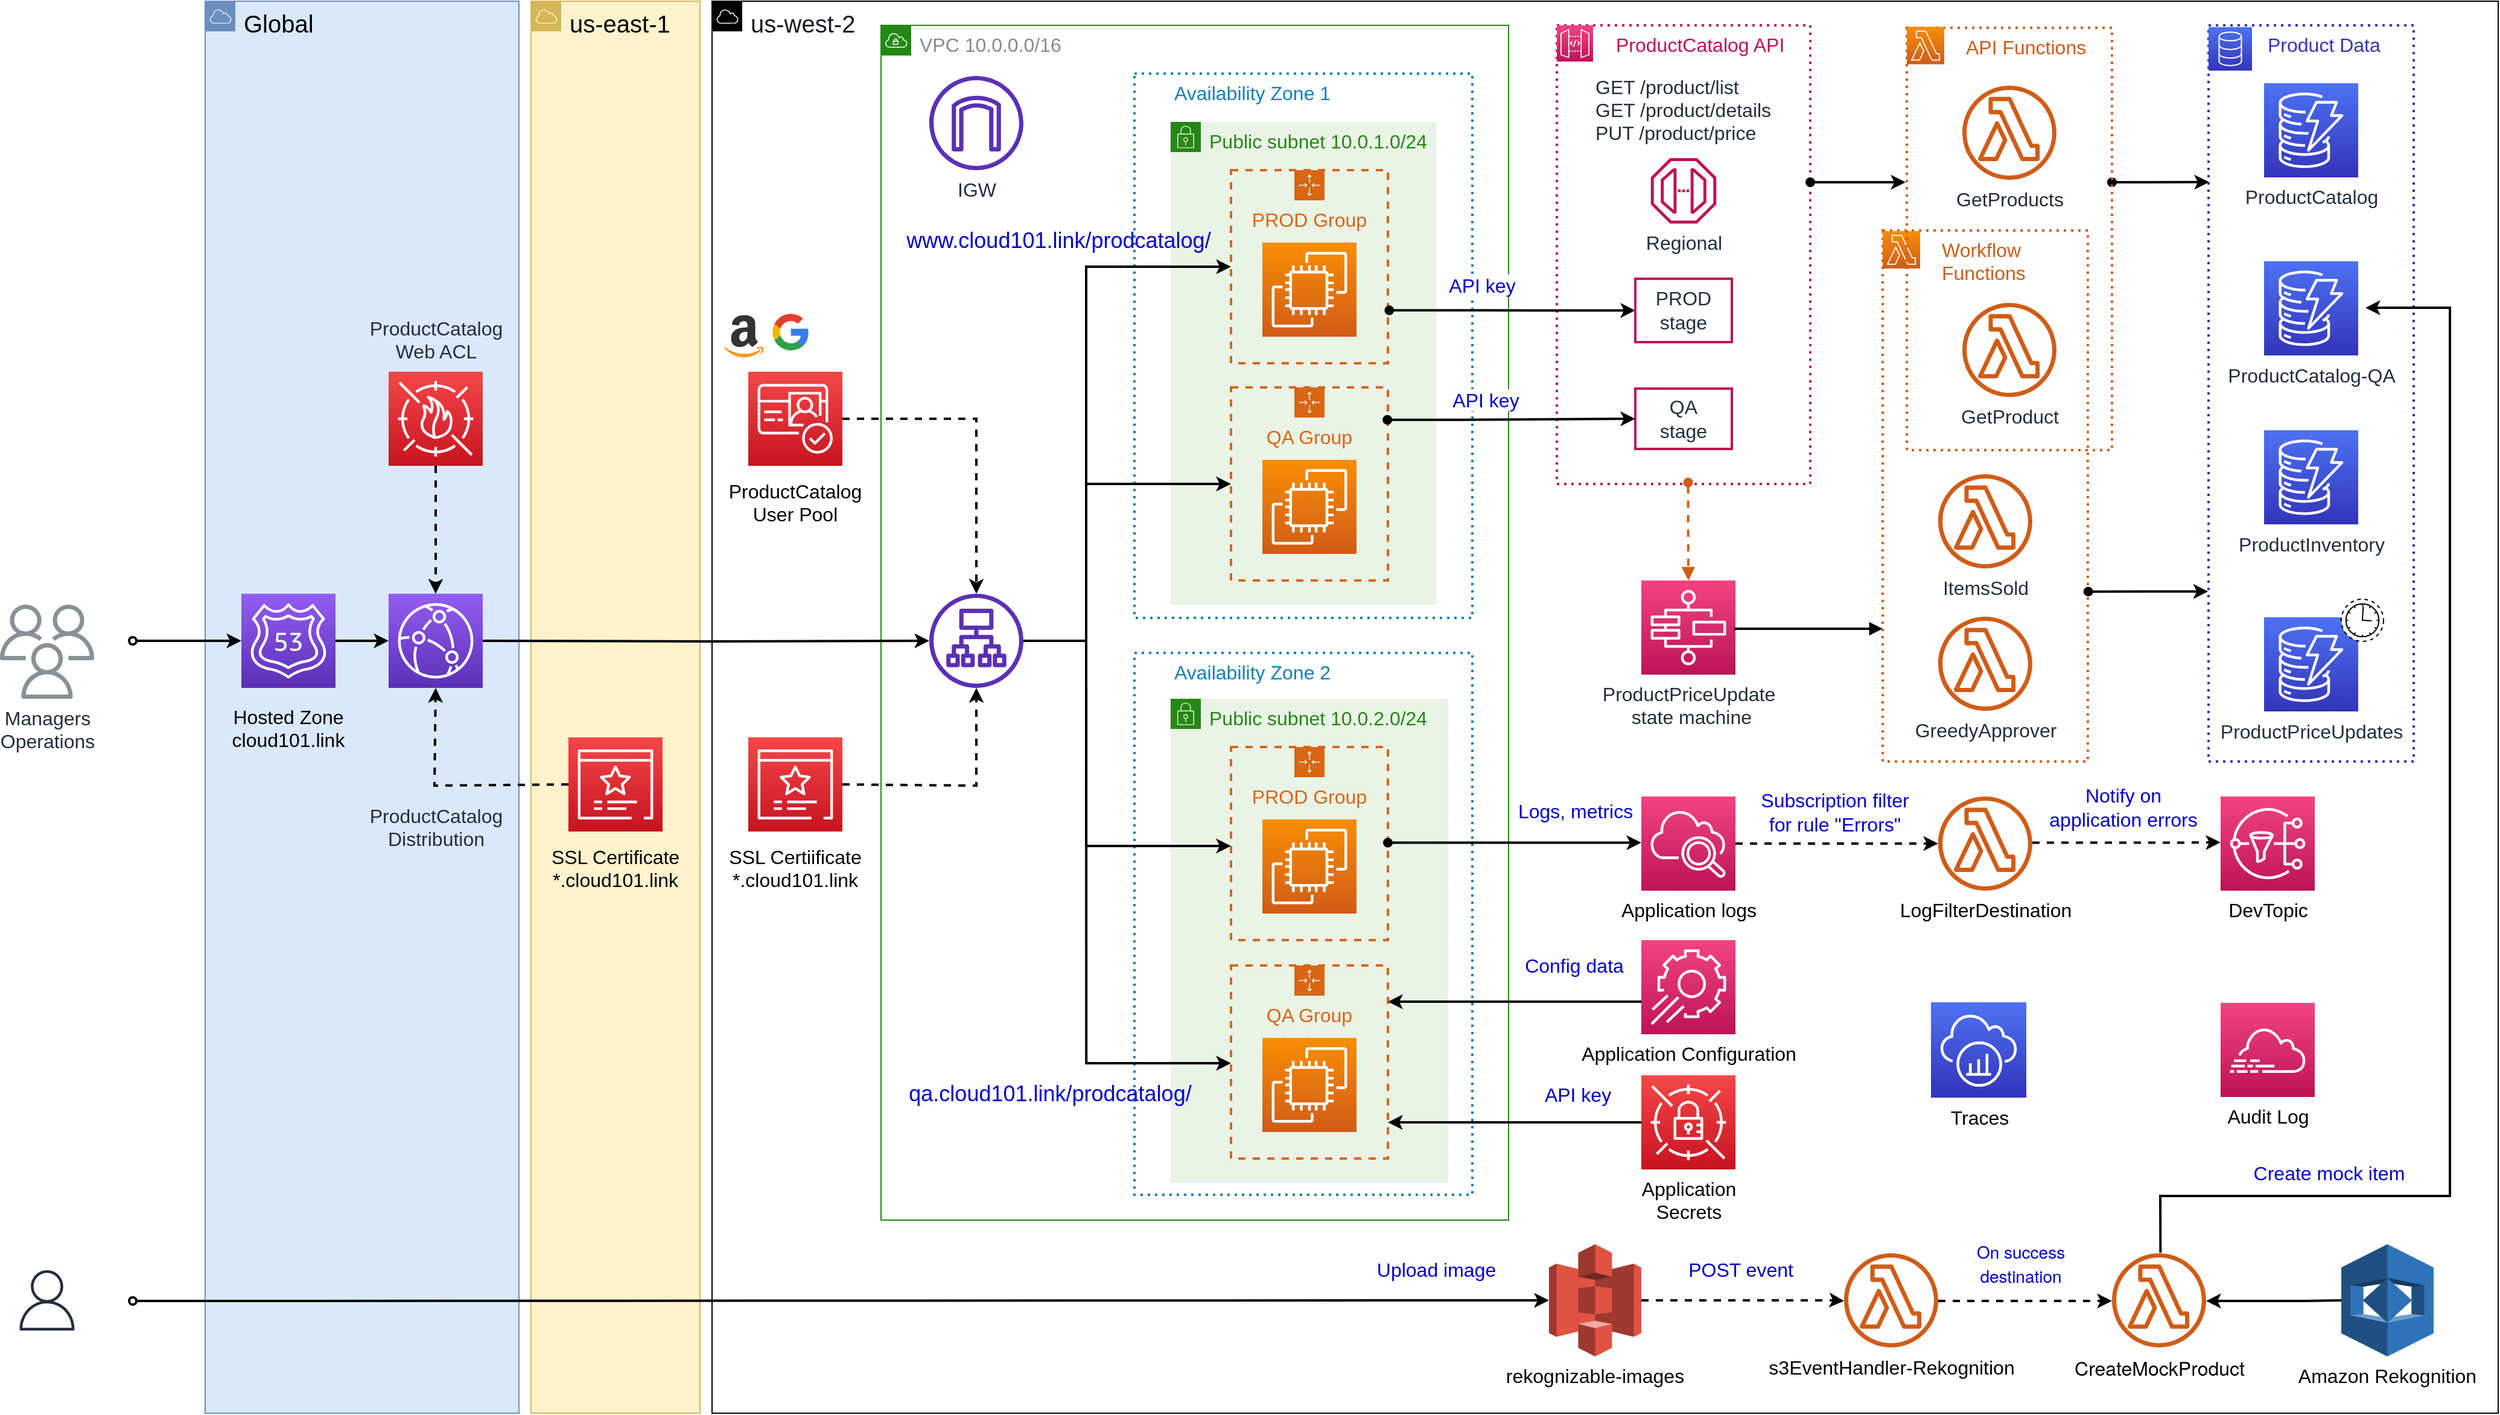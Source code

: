 <mxfile version="20.8.5" type="device"><diagram id="yKD41nWz8tDtkQRlLj_N" name="Page-1"><mxGraphModel dx="3447" dy="2022" grid="1" gridSize="10" guides="1" tooltips="1" connect="1" arrows="1" fold="1" page="1" pageScale="1" pageWidth="1100" pageHeight="850" math="0" shadow="0"><root><mxCell id="0"/><mxCell id="1" parent="0"/><mxCell id="qGP9a9ilm-xRbnsAyoEx-138" value="&lt;font style=&quot;font-size: 20px;&quot; face=&quot;Helvetica&quot;&gt;&lt;span style=&quot;color: rgb(22, 25, 31); font-style: normal; font-weight: 400; letter-spacing: normal; text-indent: 0px; text-transform: none; word-spacing: 0px; background-color: rgb(255, 255, 255); display: inline; float: none;&quot;&gt;&lt;font style=&quot;font-size: 20px;&quot;&gt;us-west-2&lt;/font&gt;&lt;/span&gt;&lt;/font&gt;" style="points=[[0,0],[0.25,0],[0.5,0],[0.75,0],[1,0],[1,0.25],[1,0.5],[1,0.75],[1,1],[0.75,1],[0.5,1],[0.25,1],[0,1],[0,0.75],[0,0.5],[0,0.25]];outlineConnect=0;html=1;whiteSpace=wrap;fontSize=12;fontStyle=0;shape=mxgraph.aws4.group;grIcon=mxgraph.aws4.group_aws_cloud;verticalAlign=top;align=left;spacingLeft=30;dashed=0;rounded=0;shadow=0;dashPattern=1 2;strokeWidth=1;fillColor=none;" parent="1" vertex="1"><mxGeometry x="-360" y="-830" width="1480" height="1170" as="geometry"/></mxCell><mxCell id="c9vu8-BkLtCKtM9IVthk-6" value="&lt;font style=&quot;font-size: 20px;&quot;&gt;Global&lt;/font&gt;" style="points=[[0,0],[0.25,0],[0.5,0],[0.75,0],[1,0],[1,0.25],[1,0.5],[1,0.75],[1,1],[0.75,1],[0.5,1],[0.25,1],[0,1],[0,0.75],[0,0.5],[0,0.25]];outlineConnect=0;html=1;whiteSpace=wrap;fontSize=12;fontStyle=0;shape=mxgraph.aws4.group;grIcon=mxgraph.aws4.group_aws_cloud;strokeColor=#6c8ebf;fillColor=#dae8fc;verticalAlign=top;align=left;spacingLeft=30;dashed=0;rounded=0;shadow=0;dashPattern=1 2;" parent="1" vertex="1"><mxGeometry x="-780" y="-830" width="260" height="1170" as="geometry"/></mxCell><mxCell id="c9vu8-BkLtCKtM9IVthk-2" value="&lt;font style=&quot;font-size: 20px;&quot;&gt;us-east-1&lt;/font&gt;" style="points=[[0,0],[0.25,0],[0.5,0],[0.75,0],[1,0],[1,0.25],[1,0.5],[1,0.75],[1,1],[0.75,1],[0.5,1],[0.25,1],[0,1],[0,0.75],[0,0.5],[0,0.25]];outlineConnect=0;html=1;whiteSpace=wrap;fontSize=12;fontStyle=0;shape=mxgraph.aws4.group;grIcon=mxgraph.aws4.group_aws_cloud;strokeColor=#d6b656;fillColor=#fff2cc;verticalAlign=top;align=left;spacingLeft=30;dashed=0;rounded=0;shadow=0;dashPattern=1 2;fillStyle=auto;" parent="1" vertex="1"><mxGeometry x="-510" y="-830" width="140" height="1170" as="geometry"/></mxCell><mxCell id="wmEJibpNERDsBBSczhaX-15" value="Workflow&lt;br&gt;Functions" style="fillColor=none;dashed=1;verticalAlign=top;fontStyle=0;shadow=0;fontSize=16;html=1;strokeWidth=2;align=left;spacingLeft=47;dashPattern=1 2;strokeColor=#D05C17;fontColor=#D05C17;" parent="1" vertex="1"><mxGeometry x="610" y="-640" width="170" height="440" as="geometry"/></mxCell><mxCell id="qGP9a9ilm-xRbnsAyoEx-61" value="ProductCatalog API" style="fillColor=none;dashed=1;verticalAlign=top;fontStyle=0;shadow=0;fontSize=16;html=1;strokeWidth=2;align=left;spacingLeft=47;dashPattern=1 2;strokeColor=#BC1356;fontColor=#BC1356;" parent="1" vertex="1"><mxGeometry x="340" y="-810" width="210" height="380" as="geometry"/></mxCell><mxCell id="qGP9a9ilm-xRbnsAyoEx-130" style="edgeStyle=none;rounded=0;jumpStyle=none;orthogonalLoop=1;jettySize=auto;html=1;fontSize=16;fontColor=#3334B9;startArrow=oval;startFill=1;endArrow=classic;endFill=1;strokeWidth=2;snapToPoint=1;bendable=0;entryX=0.003;entryY=0.213;entryDx=0;entryDy=0;entryPerimeter=0;" parent="1" target="qGP9a9ilm-xRbnsAyoEx-127" edge="1"><mxGeometry relative="1" as="geometry"><mxPoint x="800" y="-680" as="sourcePoint"/><mxPoint x="899" y="-675.5" as="targetPoint"/></mxGeometry></mxCell><mxCell id="qGP9a9ilm-xRbnsAyoEx-3" value="VPC 10.0.0.0/16" style="points=[[0,0],[0.25,0],[0.5,0],[0.75,0],[1,0],[1,0.25],[1,0.5],[1,0.75],[1,1],[0.75,1],[0.5,1],[0.25,1],[0,1],[0,0.75],[0,0.5],[0,0.25]];outlineConnect=0;gradientColor=none;html=1;whiteSpace=wrap;fontSize=16;fontStyle=0;shape=mxgraph.aws4.group;grIcon=mxgraph.aws4.group_vpc;strokeColor=#248814;fillColor=none;verticalAlign=top;align=left;spacingLeft=30;dashed=0;strokeWidth=1;perimeterSpacing=0;shadow=0;fontColor=#828B8C;" parent="1" vertex="1"><mxGeometry x="-220" y="-810" width="520" height="990" as="geometry"/></mxCell><mxCell id="qGP9a9ilm-xRbnsAyoEx-4" value="Availability Zone 1" style="fillColor=none;strokeColor=#147EBA;dashed=1;verticalAlign=top;fontStyle=0;fontColor=#147EBA;strokeWidth=2;fontSize=16;perimeterSpacing=0;shadow=0;align=left;spacingLeft=31;rounded=0;dashPattern=1 2;" parent="1" vertex="1"><mxGeometry x="-10" y="-770" width="280" height="451" as="geometry"/></mxCell><mxCell id="qGP9a9ilm-xRbnsAyoEx-7" value="Public subnet 10.0.1.0/24" style="points=[[0,0],[0.25,0],[0.5,0],[0.75,0],[1,0],[1,0.25],[1,0.5],[1,0.75],[1,1],[0.75,1],[0.5,1],[0.25,1],[0,1],[0,0.75],[0,0.5],[0,0.25]];outlineConnect=0;gradientColor=none;html=1;whiteSpace=wrap;fontSize=16;fontStyle=0;shape=mxgraph.aws4.group;grIcon=mxgraph.aws4.group_security_group;grStroke=0;strokeColor=#248814;fillColor=#E9F3E6;verticalAlign=top;align=left;spacingLeft=30;fontColor=#248814;dashed=0;strokeWidth=3;perimeterSpacing=0;shadow=0;" parent="1" vertex="1"><mxGeometry x="20" y="-730" width="220" height="400" as="geometry"/></mxCell><mxCell id="qGP9a9ilm-xRbnsAyoEx-9" value="PROD Group" style="points=[[0,0],[0.25,0],[0.5,0],[0.75,0],[1,0],[1,0.25],[1,0.5],[1,0.75],[1,1],[0.75,1],[0.5,1],[0.25,1],[0,1],[0,0.75],[0,0.5],[0,0.25]];outlineConnect=0;gradientColor=none;html=1;whiteSpace=wrap;fontSize=16;fontStyle=0;shape=mxgraph.aws4.groupCenter;grIcon=mxgraph.aws4.group_auto_scaling_group;grStroke=1;strokeColor=#D86613;fillColor=none;verticalAlign=top;align=center;fontColor=#D86613;dashed=1;spacingTop=25;strokeWidth=2;perimeterSpacing=0;shadow=0;" parent="1" vertex="1"><mxGeometry x="70" y="-690" width="130" height="160" as="geometry"/></mxCell><mxCell id="qGP9a9ilm-xRbnsAyoEx-10" value="QA Group" style="points=[[0,0],[0.25,0],[0.5,0],[0.75,0],[1,0],[1,0.25],[1,0.5],[1,0.75],[1,1],[0.75,1],[0.5,1],[0.25,1],[0,1],[0,0.75],[0,0.5],[0,0.25]];outlineConnect=0;gradientColor=none;html=1;whiteSpace=wrap;fontSize=16;fontStyle=0;shape=mxgraph.aws4.groupCenter;grIcon=mxgraph.aws4.group_auto_scaling_group;grStroke=1;strokeColor=#D86613;fillColor=none;verticalAlign=top;align=center;fontColor=#D86613;dashed=1;spacingTop=25;strokeWidth=2;perimeterSpacing=0;shadow=0;" parent="1" vertex="1"><mxGeometry x="70" y="-510" width="130" height="160" as="geometry"/></mxCell><mxCell id="qGP9a9ilm-xRbnsAyoEx-16" value="Regional" style="outlineConnect=0;fontColor=#232F3E;gradientColor=none;fillColor=#BC1356;strokeColor=none;dashed=0;verticalLabelPosition=bottom;verticalAlign=top;align=center;html=1;fontSize=16;fontStyle=0;aspect=fixed;pointerEvents=1;shape=mxgraph.aws4.endpoint;strokeWidth=3;perimeterSpacing=0;shadow=0;" parent="1" vertex="1"><mxGeometry x="417.88" y="-700" width="54.25" height="54.25" as="geometry"/></mxCell><mxCell id="qGP9a9ilm-xRbnsAyoEx-30" value="" style="points=[[0,0,0],[0.25,0,0],[0.5,0,0],[0.75,0,0],[1,0,0],[0,1,0],[0.25,1,0],[0.5,1,0],[0.75,1,0],[1,1,0],[0,0.25,0],[0,0.5,0],[0,0.75,0],[1,0.25,0],[1,0.5,0],[1,0.75,0]];outlineConnect=0;fontColor=#232F3E;gradientColor=#F78E04;gradientDirection=north;fillColor=#D05C17;strokeColor=#ffffff;dashed=0;verticalLabelPosition=bottom;verticalAlign=top;align=center;html=1;fontSize=16;fontStyle=0;aspect=fixed;shape=mxgraph.aws4.resourceIcon;resIcon=mxgraph.aws4.ec2;shadow=0;" parent="1" vertex="1"><mxGeometry x="96" y="-630" width="78" height="78" as="geometry"/></mxCell><mxCell id="qGP9a9ilm-xRbnsAyoEx-100" style="edgeStyle=elbowEdgeStyle;jumpStyle=none;orthogonalLoop=1;jettySize=auto;html=1;fontSize=16;startArrow=oval;startFill=1;endArrow=classic;endFill=1;strokeWidth=2;rounded=0;entryX=0;entryY=0.5;entryDx=0;entryDy=0;exitX=1.009;exitY=0.726;exitDx=0;exitDy=0;exitPerimeter=0;fontColor=#0000CC;" parent="1" source="qGP9a9ilm-xRbnsAyoEx-9" target="qGP9a9ilm-xRbnsAyoEx-57" edge="1"><mxGeometry relative="1" as="geometry"><Array as="points"><mxPoint x="280" y="-563.83"/></Array><mxPoint x="200" y="-562" as="sourcePoint"/><mxPoint x="336" y="-611.83" as="targetPoint"/></mxGeometry></mxCell><mxCell id="qGP9a9ilm-xRbnsAyoEx-31" value="" style="points=[[0,0,0],[0.25,0,0],[0.5,0,0],[0.75,0,0],[1,0,0],[0,1,0],[0.25,1,0],[0.5,1,0],[0.75,1,0],[1,1,0],[0,0.25,0],[0,0.5,0],[0,0.75,0],[1,0.25,0],[1,0.5,0],[1,0.75,0]];outlineConnect=0;fontColor=#232F3E;gradientColor=#F78E04;gradientDirection=north;fillColor=#D05C17;strokeColor=#ffffff;dashed=0;verticalLabelPosition=bottom;verticalAlign=top;align=center;html=1;fontSize=16;fontStyle=0;aspect=fixed;shape=mxgraph.aws4.resourceIcon;resIcon=mxgraph.aws4.ec2;shadow=0;" parent="1" vertex="1"><mxGeometry x="96" y="-450" width="78" height="78" as="geometry"/></mxCell><mxCell id="qGP9a9ilm-xRbnsAyoEx-56" value="QA&lt;br style=&quot;font-size: 16px;&quot;&gt;stage" style="rounded=0;whiteSpace=wrap;html=1;shadow=0;dashed=0;fontSize=16;fontColor=#232F3E;strokeWidth=2;fillColor=none;align=center;verticalAlign=middle;strokeColor=#BC1356;" parent="1" vertex="1"><mxGeometry x="405" y="-509" width="80" height="50" as="geometry"/></mxCell><mxCell id="qGP9a9ilm-xRbnsAyoEx-57" value="PROD stage" style="rounded=0;whiteSpace=wrap;html=1;shadow=0;dashed=0;fontSize=16;fontColor=#232F3E;strokeWidth=2;fillColor=none;align=center;verticalAlign=middle;strokeColor=#BC1356;horizontal=1;" parent="1" vertex="1"><mxGeometry x="405" y="-600" width="80" height="52.5" as="geometry"/></mxCell><mxCell id="qGP9a9ilm-xRbnsAyoEx-65" value="GET /product/list&lt;br style=&quot;font-size: 16px&quot;&gt;GET /product/details&lt;br&gt;PUT /product/price" style="text;html=1;strokeColor=none;fillColor=none;align=left;verticalAlign=middle;whiteSpace=wrap;rounded=0;shadow=0;dashed=0;fontSize=16;fontColor=#232F3E;spacingTop=0;" parent="1" vertex="1"><mxGeometry x="370" y="-750" width="150" height="20" as="geometry"/></mxCell><mxCell id="qGP9a9ilm-xRbnsAyoEx-67" style="edgeStyle=orthogonalEdgeStyle;rounded=0;orthogonalLoop=1;jettySize=auto;html=1;fontSize=16;fontColor=#232F3E;strokeColor=#000000;strokeWidth=2;entryX=0;entryY=0.5;entryDx=0;entryDy=0;align=center;fontStyle=0;endArrow=classic;endFill=1;" parent="1" source="qGP9a9ilm-xRbnsAyoEx-6" target="qGP9a9ilm-xRbnsAyoEx-9" edge="1"><mxGeometry relative="1" as="geometry"><mxPoint x="40" y="-431" as="targetPoint"/><Array as="points"><mxPoint x="-50" y="-300"/><mxPoint x="-50" y="-610"/></Array></mxGeometry></mxCell><mxCell id="qGP9a9ilm-xRbnsAyoEx-68" value="www.cloud101.link/prodcatalog/" style="edgeLabel;align=center;verticalAlign=middle;resizable=0;points=[];fontSize=18;fontColor=#0000CC;labelBackgroundColor=none;" parent="qGP9a9ilm-xRbnsAyoEx-67" vertex="1" connectable="0"><mxGeometry x="0.046" y="1" relative="1" as="geometry"><mxPoint x="-22" y="-134" as="offset"/></mxGeometry></mxCell><mxCell id="qGP9a9ilm-xRbnsAyoEx-70" style="edgeStyle=orthogonalEdgeStyle;rounded=0;orthogonalLoop=1;jettySize=auto;html=1;fontSize=16;fontColor=#232F3E;strokeColor=#000000;strokeWidth=2;endArrow=classic;endFill=1;" parent="1" source="qGP9a9ilm-xRbnsAyoEx-6" target="qGP9a9ilm-xRbnsAyoEx-10" edge="1"><mxGeometry relative="1" as="geometry"><mxPoint x="70" y="-490" as="targetPoint"/><Array as="points"><mxPoint x="-50" y="-300"/><mxPoint x="-50" y="-430"/></Array></mxGeometry></mxCell><mxCell id="qGP9a9ilm-xRbnsAyoEx-72" value="Availability Zone 2" style="fillColor=none;strokeColor=#147EBA;dashed=1;verticalAlign=top;fontStyle=0;fontColor=#147EBA;strokeWidth=2;fontSize=16;perimeterSpacing=0;shadow=0;align=left;spacingLeft=31;rounded=0;dashPattern=1 2;" parent="1" vertex="1"><mxGeometry x="-10" y="-290" width="280" height="449" as="geometry"/></mxCell><mxCell id="qGP9a9ilm-xRbnsAyoEx-73" value="Public subnet 10.0.2.0/24" style="points=[[0,0],[0.25,0],[0.5,0],[0.75,0],[1,0],[1,0.25],[1,0.5],[1,0.75],[1,1],[0.75,1],[0.5,1],[0.25,1],[0,1],[0,0.75],[0,0.5],[0,0.25]];outlineConnect=0;gradientColor=none;html=1;whiteSpace=wrap;fontSize=16;fontStyle=0;shape=mxgraph.aws4.group;grIcon=mxgraph.aws4.group_security_group;grStroke=0;strokeColor=#248814;fillColor=#E9F3E6;verticalAlign=top;align=left;spacingLeft=30;fontColor=#248814;dashed=0;strokeWidth=3;perimeterSpacing=0;shadow=0;" parent="1" vertex="1"><mxGeometry x="20" y="-252" width="230" height="401" as="geometry"/></mxCell><mxCell id="qGP9a9ilm-xRbnsAyoEx-74" value="PROD Group" style="points=[[0,0],[0.25,0],[0.5,0],[0.75,0],[1,0],[1,0.25],[1,0.5],[1,0.75],[1,1],[0.75,1],[0.5,1],[0.25,1],[0,1],[0,0.75],[0,0.5],[0,0.25]];outlineConnect=0;gradientColor=none;html=1;whiteSpace=wrap;fontSize=16;fontStyle=0;shape=mxgraph.aws4.groupCenter;grIcon=mxgraph.aws4.group_auto_scaling_group;grStroke=1;strokeColor=#D86613;fillColor=none;verticalAlign=top;align=center;fontColor=#D86613;dashed=1;spacingTop=25;strokeWidth=2;perimeterSpacing=0;shadow=0;" parent="1" vertex="1"><mxGeometry x="70" y="-212" width="130" height="160" as="geometry"/></mxCell><mxCell id="qGP9a9ilm-xRbnsAyoEx-75" value="QA Group" style="points=[[0,0],[0.25,0],[0.5,0],[0.75,0],[1,0],[1,0.25],[1,0.5],[1,0.75],[1,1],[0.75,1],[0.5,1],[0.25,1],[0,1],[0,0.75],[0,0.5],[0,0.25]];outlineConnect=0;gradientColor=none;html=1;whiteSpace=wrap;fontSize=16;fontStyle=0;shape=mxgraph.aws4.groupCenter;grIcon=mxgraph.aws4.group_auto_scaling_group;grStroke=1;strokeColor=#D86613;fillColor=none;verticalAlign=top;align=center;fontColor=#D86613;dashed=1;spacingTop=25;strokeWidth=2;perimeterSpacing=0;shadow=0;" parent="1" vertex="1"><mxGeometry x="70" y="-31" width="130" height="160" as="geometry"/></mxCell><mxCell id="qGP9a9ilm-xRbnsAyoEx-76" value="" style="points=[[0,0,0],[0.25,0,0],[0.5,0,0],[0.75,0,0],[1,0,0],[0,1,0],[0.25,1,0],[0.5,1,0],[0.75,1,0],[1,1,0],[0,0.25,0],[0,0.5,0],[0,0.75,0],[1,0.25,0],[1,0.5,0],[1,0.75,0]];outlineConnect=0;fontColor=#232F3E;gradientColor=#F78E04;gradientDirection=north;fillColor=#D05C17;strokeColor=#ffffff;dashed=0;verticalLabelPosition=bottom;verticalAlign=top;align=center;html=1;fontSize=16;fontStyle=0;aspect=fixed;shape=mxgraph.aws4.resourceIcon;resIcon=mxgraph.aws4.ec2;shadow=0;" parent="1" vertex="1"><mxGeometry x="96" y="-152" width="78" height="78" as="geometry"/></mxCell><mxCell id="qGP9a9ilm-xRbnsAyoEx-77" value="" style="points=[[0,0,0],[0.25,0,0],[0.5,0,0],[0.75,0,0],[1,0,0],[0,1,0],[0.25,1,0],[0.5,1,0],[0.75,1,0],[1,1,0],[0,0.25,0],[0,0.5,0],[0,0.75,0],[1,0.25,0],[1,0.5,0],[1,0.75,0]];outlineConnect=0;fontColor=#232F3E;gradientColor=#F78E04;gradientDirection=north;fillColor=#D05C17;strokeColor=#ffffff;dashed=0;verticalLabelPosition=bottom;verticalAlign=top;align=center;html=1;fontSize=16;fontStyle=0;aspect=fixed;shape=mxgraph.aws4.resourceIcon;resIcon=mxgraph.aws4.ec2;shadow=0;" parent="1" vertex="1"><mxGeometry x="96" y="29" width="78" height="78" as="geometry"/></mxCell><mxCell id="qGP9a9ilm-xRbnsAyoEx-79" style="edgeStyle=orthogonalEdgeStyle;rounded=0;orthogonalLoop=1;jettySize=auto;html=1;fontSize=16;fontColor=#232F3E;strokeColor=#000000;strokeWidth=2;endArrow=classic;endFill=1;" parent="1" source="qGP9a9ilm-xRbnsAyoEx-6" edge="1"><mxGeometry relative="1" as="geometry"><Array as="points"><mxPoint x="-50" y="-300"/><mxPoint x="-50" y="-130"/><mxPoint x="70" y="-130"/></Array><mxPoint x="70" y="-130" as="targetPoint"/></mxGeometry></mxCell><mxCell id="qGP9a9ilm-xRbnsAyoEx-80" style="edgeStyle=orthogonalEdgeStyle;rounded=0;orthogonalLoop=1;jettySize=auto;html=1;fontSize=16;fontColor=#232F3E;strokeColor=#000000;strokeWidth=2;startArrow=none;" parent="1" edge="1"><mxGeometry relative="1" as="geometry"><mxPoint x="70" y="50" as="targetPoint"/><Array as="points"><mxPoint x="-50" y="50"/><mxPoint x="70" y="50"/></Array><mxPoint x="-49.941" y="-262" as="sourcePoint"/></mxGeometry></mxCell><mxCell id="qGP9a9ilm-xRbnsAyoEx-87" style="edgeStyle=orthogonalEdgeStyle;rounded=0;orthogonalLoop=1;jettySize=auto;html=1;fontSize=16;fontColor=#232F3E;strokeColor=#000000;strokeWidth=2;endArrow=classic;endFill=1;startArrow=none;" parent="1" target="qGP9a9ilm-xRbnsAyoEx-6" edge="1"><mxGeometry relative="1" as="geometry"><mxPoint x="-190" y="-300" as="targetPoint"/><mxPoint x="-550" y="-300" as="sourcePoint"/></mxGeometry></mxCell><mxCell id="qGP9a9ilm-xRbnsAyoEx-81" value="Hosted Zone&#xA;cloud101.link" style="points=[[0,0,0],[0.25,0,0],[0.5,0,0],[0.75,0,0],[1,0,0],[0,1,0],[0.25,1,0],[0.5,1,0],[0.75,1,0],[1,1,0],[0,0.25,0],[0,0.5,0],[0,0.75,0],[1,0.25,0],[1,0.5,0],[1,0.75,0]];outlineConnect=0;gradientColor=#945DF2;gradientDirection=north;fillColor=#5A30B5;strokeColor=#ffffff;dashed=0;verticalLabelPosition=bottom;verticalAlign=top;align=center;fontSize=16;fontStyle=0;aspect=fixed;shape=mxgraph.aws4.resourceIcon;resIcon=mxgraph.aws4.route_53;rounded=1;shadow=0;spacingTop=8;" parent="1" vertex="1"><mxGeometry x="-750" y="-339" width="78" height="78" as="geometry"/></mxCell><mxCell id="qGP9a9ilm-xRbnsAyoEx-82" value="IGW" style="outlineConnect=0;fontColor=#232F3E;gradientColor=none;fillColor=#5A30B5;strokeColor=none;dashed=0;verticalLabelPosition=bottom;verticalAlign=top;align=center;html=1;fontSize=16;fontStyle=0;aspect=fixed;pointerEvents=1;shape=mxgraph.aws4.internet_gateway;rounded=1;shadow=0;" parent="1" vertex="1"><mxGeometry x="-180" y="-768" width="78" height="78" as="geometry"/></mxCell><mxCell id="qGP9a9ilm-xRbnsAyoEx-83" value="SSL Certiificate&#xA;*.cloud101.link" style="points=[[0,0,0],[0.25,0,0],[0.5,0,0],[0.75,0,0],[1,0,0],[0,1,0],[0.25,1,0],[0.5,1,0],[0.75,1,0],[1,1,0],[0,0.25,0],[0,0.5,0],[0,0.75,0],[1,0.25,0],[1,0.5,0],[1,0.75,0]];outlineConnect=0;gradientColor=#F54749;gradientDirection=north;fillColor=#C7131F;strokeColor=#ffffff;dashed=0;verticalLabelPosition=bottom;verticalAlign=top;align=center;fontSize=16;fontStyle=0;aspect=fixed;shape=mxgraph.aws4.resourceIcon;resIcon=mxgraph.aws4.certificate_manager_3;rounded=1;shadow=0;spacingTop=5;" parent="1" vertex="1"><mxGeometry x="-330" y="-220" width="78" height="78" as="geometry"/></mxCell><mxCell id="qGP9a9ilm-xRbnsAyoEx-88" value="Managers&lt;br&gt;Operations" style="outlineConnect=0;fontColor=#232F3E;gradientColor=none;strokeColor=none;dashed=0;verticalLabelPosition=bottom;verticalAlign=top;align=center;html=1;fontSize=16;fontStyle=0;aspect=fixed;pointerEvents=1;shape=mxgraph.aws4.users;rounded=0;shadow=0;fillColor=#879196;" parent="1" vertex="1"><mxGeometry x="-950" y="-330" width="78" height="78" as="geometry"/></mxCell><mxCell id="qGP9a9ilm-xRbnsAyoEx-137" style="edgeStyle=none;rounded=0;jumpStyle=none;orthogonalLoop=1;jettySize=auto;html=1;dashed=1;fontSize=16;fontColor=#3334B9;startArrow=none;startFill=0;endArrow=classic;endFill=1;strokeColor=#000000;strokeWidth=2;exitX=1;exitY=0.5;exitDx=0;exitDy=0;exitPerimeter=0;" parent="1" source="qGP9a9ilm-xRbnsAyoEx-132" target="qGP9a9ilm-xRbnsAyoEx-6" edge="1"><mxGeometry relative="1" as="geometry"><mxPoint x="-291" y="-420" as="sourcePoint"/><mxPoint x="-160" y="-340" as="targetPoint"/><Array as="points"><mxPoint x="-141" y="-484"/></Array></mxGeometry></mxCell><mxCell id="qGP9a9ilm-xRbnsAyoEx-132" value="ProductCatalog&#xA;User Pool" style="points=[[0,0,0],[0.25,0,0],[0.5,0,0],[0.75,0,0],[1,0,0],[0,1,0],[0.25,1,0],[0.5,1,0],[0.75,1,0],[1,1,0],[0,0.25,0],[0,0.5,0],[0,0.75,0],[1,0.25,0],[1,0.5,0],[1,0.75,0]];outlineConnect=0;gradientColor=#F54749;gradientDirection=north;fillColor=#C7131F;strokeColor=#ffffff;dashed=0;verticalLabelPosition=bottom;verticalAlign=top;align=center;fontSize=16;fontStyle=0;aspect=fixed;shape=mxgraph.aws4.resourceIcon;resIcon=mxgraph.aws4.cognito;rounded=0;shadow=0;dashPattern=1 2;spacingTop=5;" parent="1" vertex="1"><mxGeometry x="-330" y="-523" width="78" height="78" as="geometry"/></mxCell><mxCell id="BOBLniXmzy-V6W1fbKCP-1" value="Application Configuration" style="points=[[0,0,0],[0.25,0,0],[0.5,0,0],[0.75,0,0],[1,0,0],[0,1,0],[0.25,1,0],[0.5,1,0],[0.75,1,0],[1,1,0],[0,0.25,0],[0,0.5,0],[0,0.75,0],[1,0.25,0],[1,0.5,0],[1,0.75,0]];points=[[0,0,0],[0.25,0,0],[0.5,0,0],[0.75,0,0],[1,0,0],[0,1,0],[0.25,1,0],[0.5,1,0],[0.75,1,0],[1,1,0],[0,0.25,0],[0,0.5,0],[0,0.75,0],[1,0.25,0],[1,0.5,0],[1,0.75,0]];outlineConnect=0;gradientColor=#F34482;gradientDirection=north;fillColor=#BC1356;strokeColor=#ffffff;dashed=0;verticalLabelPosition=bottom;verticalAlign=top;align=center;html=1;fontSize=16;fontStyle=0;aspect=fixed;shape=mxgraph.aws4.resourceIcon;resIcon=mxgraph.aws4.app_config;" parent="1" vertex="1"><mxGeometry x="410" y="-52" width="78" height="78" as="geometry"/></mxCell><mxCell id="Pxu7jCgrYVpox--rdrtJ-6" style="edgeStyle=none;rounded=0;jumpStyle=none;orthogonalLoop=1;jettySize=auto;html=1;dashed=1;fontSize=16;fontColor=#3334B9;startArrow=none;startFill=0;endArrow=classic;endFill=1;strokeColor=#000000;strokeWidth=2;exitX=1;exitY=0.5;exitDx=0;exitDy=0;exitPerimeter=0;" parent="1" source="qGP9a9ilm-xRbnsAyoEx-83" target="qGP9a9ilm-xRbnsAyoEx-6" edge="1"><mxGeometry relative="1" as="geometry"><mxPoint x="-281" y="-510" as="sourcePoint"/><mxPoint x="-131" y="-329.0" as="targetPoint"/><Array as="points"><mxPoint x="-141" y="-180"/></Array></mxGeometry></mxCell><mxCell id="Pxu7jCgrYVpox--rdrtJ-7" style="edgeStyle=elbowEdgeStyle;jumpStyle=none;orthogonalLoop=1;jettySize=auto;html=1;fontSize=16;fontColor=#5F6566;startArrow=oval;startFill=1;endArrow=classic;endFill=1;strokeWidth=2;rounded=0;entryX=0;entryY=0.5;entryDx=0;entryDy=0;exitX=0.997;exitY=0.168;exitDx=0;exitDy=0;exitPerimeter=0;" parent="1" source="qGP9a9ilm-xRbnsAyoEx-10" target="qGP9a9ilm-xRbnsAyoEx-56" edge="1"><mxGeometry relative="1" as="geometry"><Array as="points"><mxPoint x="260" y="-425"/><mxPoint x="360" y="-430"/><mxPoint x="260" y="-430"/><mxPoint x="320" y="-420"/><mxPoint x="290" y="-430"/><mxPoint x="280" y="-363.5"/></Array><mxPoint x="200" y="-411.5" as="sourcePoint"/><mxPoint x="368" y="-410.67" as="targetPoint"/></mxGeometry></mxCell><mxCell id="Pxu7jCgrYVpox--rdrtJ-9" style="edgeStyle=elbowEdgeStyle;jumpStyle=none;orthogonalLoop=1;jettySize=auto;html=1;fontSize=16;fontColor=#5F6566;startArrow=classic;startFill=1;endArrow=none;endFill=0;strokeWidth=2;rounded=0;" parent="1" source="qGP9a9ilm-xRbnsAyoEx-75" target="wmEJibpNERDsBBSczhaX-6" edge="1"><mxGeometry relative="1" as="geometry"><Array as="points"><mxPoint x="350" y="99"/><mxPoint x="330" y="90"/><mxPoint x="350" y="68"/><mxPoint x="260" y="50"/><mxPoint x="340" y="39"/><mxPoint x="310" y="39"/><mxPoint x="360" y="-30"/><mxPoint x="340" y="-40"/></Array><mxPoint x="201" y="19" as="sourcePoint"/><mxPoint x="400" y="-119.0" as="targetPoint"/></mxGeometry></mxCell><mxCell id="wmEJibpNERDsBBSczhaX-2" value="API key" style="edgeLabel;html=1;align=center;verticalAlign=middle;resizable=0;points=[];fontSize=16;fontColor=#0000CC;" parent="1" vertex="1" connectable="0"><mxGeometry x="333.5" y="60.001" as="geometry"><mxPoint x="23" y="16" as="offset"/></mxGeometry></mxCell><mxCell id="wmEJibpNERDsBBSczhaX-3" value="API key" style="edgeLabel;align=center;verticalAlign=middle;resizable=0;points=[];fontSize=16;fontColor=#0000CC;" parent="1" vertex="1" connectable="0"><mxGeometry x="280.0" y="-499.999" as="geometry"><mxPoint x="1" y="-1" as="offset"/></mxGeometry></mxCell><mxCell id="wmEJibpNERDsBBSczhaX-4" value="API key" style="edgeLabel;align=center;verticalAlign=middle;resizable=0;points=[];fontSize=16;fontColor=#0000CC;" parent="1" vertex="1" connectable="0"><mxGeometry x="280.0" y="-728.999" as="geometry"><mxPoint x="-2" y="133" as="offset"/></mxGeometry></mxCell><mxCell id="wmEJibpNERDsBBSczhaX-5" value="Config data" style="edgeLabel;html=1;align=center;verticalAlign=middle;resizable=0;points=[];fontSize=16;fontColor=#0000CC;" parent="1" vertex="1" connectable="0"><mxGeometry x="360.0" y="10.001" as="geometry"><mxPoint x="-6" y="-41" as="offset"/></mxGeometry></mxCell><mxCell id="wmEJibpNERDsBBSczhaX-6" value="Application&lt;br&gt;Secrets" style="points=[[0,0,0],[0.25,0,0],[0.5,0,0],[0.75,0,0],[1,0,0],[0,1,0],[0.25,1,0],[0.5,1,0],[0.75,1,0],[1,1,0],[0,0.25,0],[0,0.5,0],[0,0.75,0],[1,0.25,0],[1,0.5,0],[1,0.75,0]];outlineConnect=0;gradientColor=#F54749;gradientDirection=north;fillColor=#C7131F;strokeColor=#ffffff;dashed=0;verticalLabelPosition=bottom;verticalAlign=top;align=center;html=1;fontSize=16;fontStyle=0;aspect=fixed;shape=mxgraph.aws4.resourceIcon;resIcon=mxgraph.aws4.secrets_manager;" parent="1" vertex="1"><mxGeometry x="410" y="60" width="78" height="78" as="geometry"/></mxCell><mxCell id="wmEJibpNERDsBBSczhaX-9" value="ProductPriceUpdate&lt;br style=&quot;font-size: 16px&quot;&gt;&amp;nbsp;state machine" style="points=[[0,0,0],[0.25,0,0],[0.5,0,0],[0.75,0,0],[1,0,0],[0,1,0],[0.25,1,0],[0.5,1,0],[0.75,1,0],[1,1,0],[0,0.25,0],[0,0.5,0],[0,0.75,0],[1,0.25,0],[1,0.5,0],[1,0.75,0]];outlineConnect=0;fontColor=#232F3E;gradientColor=#F34482;gradientDirection=north;fillColor=#BC1356;strokeColor=#ffffff;dashed=0;verticalLabelPosition=bottom;verticalAlign=top;align=center;html=1;fontSize=16;fontStyle=0;aspect=fixed;shape=mxgraph.aws4.resourceIcon;resIcon=mxgraph.aws4.step_functions;" parent="1" vertex="1"><mxGeometry x="410" y="-350" width="78" height="78" as="geometry"/></mxCell><mxCell id="wmEJibpNERDsBBSczhaX-11" value="" style="edgeStyle=orthogonalEdgeStyle;html=1;endArrow=block;elbow=vertical;startArrow=oval;endFill=1;rounded=0;fontSize=16;fontColor=#D05C17;strokeColor=#D05C17;startFill=1;strokeWidth=2;entryX=0.5;entryY=0;entryDx=0;entryDy=0;entryPerimeter=0;exitX=0.518;exitY=0.997;exitDx=0;exitDy=0;exitPerimeter=0;dashed=1;" parent="1" source="qGP9a9ilm-xRbnsAyoEx-61" target="wmEJibpNERDsBBSczhaX-9" edge="1"><mxGeometry width="100" relative="1" as="geometry"><mxPoint x="449" y="-379" as="sourcePoint"/><mxPoint x="610" y="-582.5" as="targetPoint"/></mxGeometry></mxCell><mxCell id="qGP9a9ilm-xRbnsAyoEx-15" value="" style="points=[[0,0,0],[0.25,0,0],[0.5,0,0],[0.75,0,0],[1,0,0],[0,1,0],[0.25,1,0],[0.5,1,0],[0.75,1,0],[1,1,0],[0,0.25,0],[0,0.5,0],[0,0.75,0],[1,0.25,0],[1,0.5,0],[1,0.75,0]];outlineConnect=0;fontColor=#232F3E;gradientColor=#F34482;gradientDirection=north;fillColor=#BC1356;strokeColor=#ffffff;dashed=0;verticalLabelPosition=bottom;verticalAlign=top;align=center;html=1;fontSize=16;fontStyle=0;aspect=fixed;shape=mxgraph.aws4.resourceIcon;resIcon=mxgraph.aws4.api_gateway;strokeWidth=3;perimeterSpacing=0;shadow=0;" parent="1" vertex="1"><mxGeometry x="340" y="-810" width="30" height="30" as="geometry"/></mxCell><mxCell id="wmEJibpNERDsBBSczhaX-23" value="" style="edgeStyle=orthogonalEdgeStyle;html=1;endArrow=block;elbow=vertical;startArrow=none;endFill=1;rounded=0;fontSize=16;fontColor=#D05C17;startFill=0;strokeWidth=2;snapToPoint=1;exitX=1;exitY=0.5;exitDx=0;exitDy=0;exitPerimeter=0;" parent="1" source="wmEJibpNERDsBBSczhaX-9" edge="1"><mxGeometry width="100" relative="1" as="geometry"><mxPoint x="490" y="-280" as="sourcePoint"/><mxPoint x="610" y="-310" as="targetPoint"/><Array as="points"><mxPoint x="488" y="-310"/></Array></mxGeometry></mxCell><mxCell id="wmEJibpNERDsBBSczhaX-29" style="edgeStyle=none;rounded=0;jumpStyle=none;orthogonalLoop=1;jettySize=auto;html=1;fontSize=16;fontColor=#3334B9;startArrow=oval;startFill=1;endArrow=classic;endFill=1;strokeWidth=2;entryX=-0.002;entryY=0.769;entryDx=0;entryDy=0;entryPerimeter=0;snapToPoint=1;exitX=1.002;exitY=0.68;exitDx=0;exitDy=0;exitPerimeter=0;" parent="1" source="wmEJibpNERDsBBSczhaX-15" target="qGP9a9ilm-xRbnsAyoEx-127" edge="1"><mxGeometry relative="1" as="geometry"><mxPoint x="791" y="-335.5" as="sourcePoint"/><mxPoint x="789" y="-349.5" as="targetPoint"/></mxGeometry></mxCell><mxCell id="wmEJibpNERDsBBSczhaX-30" value="&lt;font style=&quot;font-size: 16px&quot;&gt;Application logs&lt;/font&gt;" style="points=[[0,0,0],[0.25,0,0],[0.5,0,0],[0.75,0,0],[1,0,0],[0,1,0],[0.25,1,0],[0.5,1,0],[0.75,1,0],[1,1,0],[0,0.25,0],[0,0.5,0],[0,0.75,0],[1,0.25,0],[1,0.5,0],[1,0.75,0]];points=[[0,0,0],[0.25,0,0],[0.5,0,0],[0.75,0,0],[1,0,0],[0,1,0],[0.25,1,0],[0.5,1,0],[0.75,1,0],[1,1,0],[0,0.25,0],[0,0.5,0],[0,0.75,0],[1,0.25,0],[1,0.5,0],[1,0.75,0]];outlineConnect=0;gradientColor=#F34482;gradientDirection=north;fillColor=#BC1356;strokeColor=#ffffff;dashed=0;verticalLabelPosition=bottom;verticalAlign=top;align=center;html=1;fontSize=12;fontStyle=0;aspect=fixed;shape=mxgraph.aws4.resourceIcon;resIcon=mxgraph.aws4.cloudwatch_2;" parent="1" vertex="1"><mxGeometry x="410" y="-171" width="78" height="78" as="geometry"/></mxCell><mxCell id="wmEJibpNERDsBBSczhaX-31" style="edgeStyle=elbowEdgeStyle;jumpStyle=none;orthogonalLoop=1;jettySize=auto;html=1;fontSize=16;fontColor=#5F6566;startArrow=classic;startFill=1;endArrow=none;endFill=0;strokeWidth=2;rounded=0;" parent="1" edge="1"><mxGeometry relative="1" as="geometry"><Array as="points"><mxPoint x="330" y="-1"/><mxPoint x="350" y="-23"/><mxPoint x="260" y="-41"/><mxPoint x="340" y="-52"/><mxPoint x="310" y="-52"/><mxPoint x="360" y="-121"/><mxPoint x="340" y="-131"/></Array><mxPoint x="200" y="-1" as="sourcePoint"/><mxPoint x="410.0" y="-1" as="targetPoint"/></mxGeometry></mxCell><mxCell id="wmEJibpNERDsBBSczhaX-32" style="edgeStyle=elbowEdgeStyle;jumpStyle=none;orthogonalLoop=1;jettySize=auto;html=1;fontSize=16;fontColor=#5F6566;startArrow=oval;startFill=1;endArrow=classic;endFill=1;strokeWidth=2;rounded=0;" parent="1" edge="1"><mxGeometry relative="1" as="geometry"><Array as="points"><mxPoint x="330" y="-132.71"/><mxPoint x="350" y="-154.71"/><mxPoint x="260" y="-172.71"/><mxPoint x="340" y="-183.71"/><mxPoint x="310" y="-183.71"/><mxPoint x="360" y="-252.71"/><mxPoint x="340" y="-262.71"/></Array><mxPoint x="200" y="-132.71" as="sourcePoint"/><mxPoint x="410.0" y="-132.71" as="targetPoint"/></mxGeometry></mxCell><mxCell id="wmEJibpNERDsBBSczhaX-33" value="" style="group" parent="1" vertex="1" connectable="0"><mxGeometry x="880" y="-810" width="170" height="610" as="geometry"/></mxCell><mxCell id="qGP9a9ilm-xRbnsAyoEx-127" value="Product Data" style="fillColor=none;dashed=1;verticalAlign=top;fontStyle=0;shadow=0;fontSize=16;html=1;strokeWidth=2;align=left;spacingLeft=47;dashPattern=1 2;strokeColor=#3334B9;fontColor=#3334B9;" parent="wmEJibpNERDsBBSczhaX-33" vertex="1"><mxGeometry width="170" height="610" as="geometry"/></mxCell><mxCell id="qGP9a9ilm-xRbnsAyoEx-120" value="ProductCatalog" style="points=[[0,0,0],[0.25,0,0],[0.5,0,0],[0.75,0,0],[1,0,0],[0,1,0],[0.25,1,0],[0.5,1,0],[0.75,1,0],[1,1,0],[0,0.25,0],[0,0.5,0],[0,0.75,0],[1,0.25,0],[1,0.5,0],[1,0.75,0]];outlineConnect=0;fontColor=#232F3E;gradientColor=#4D72F3;gradientDirection=north;fillColor=#3334B9;strokeColor=#ffffff;dashed=0;verticalLabelPosition=bottom;verticalAlign=top;align=center;html=1;fontSize=16;fontStyle=0;aspect=fixed;shape=mxgraph.aws4.resourceIcon;resIcon=mxgraph.aws4.dynamodb;rounded=0;shadow=0;dashPattern=1 2;" parent="wmEJibpNERDsBBSczhaX-33" vertex="1"><mxGeometry x="46" y="48" width="78" height="78" as="geometry"/></mxCell><mxCell id="qGP9a9ilm-xRbnsAyoEx-121" value="ProductCatalog-QA" style="points=[[0,0,0],[0.25,0,0],[0.5,0,0],[0.75,0,0],[1,0,0],[0,1,0],[0.25,1,0],[0.5,1,0],[0.75,1,0],[1,1,0],[0,0.25,0],[0,0.5,0],[0,0.75,0],[1,0.25,0],[1,0.5,0],[1,0.75,0]];outlineConnect=0;fontColor=#232F3E;gradientColor=#4D72F3;gradientDirection=north;fillColor=#3334B9;strokeColor=#ffffff;dashed=0;verticalLabelPosition=bottom;verticalAlign=top;align=center;html=1;fontSize=16;fontStyle=0;aspect=fixed;shape=mxgraph.aws4.resourceIcon;resIcon=mxgraph.aws4.dynamodb;rounded=0;shadow=0;dashPattern=1 2;" parent="wmEJibpNERDsBBSczhaX-33" vertex="1"><mxGeometry x="46" y="195.5" width="78" height="78" as="geometry"/></mxCell><mxCell id="qGP9a9ilm-xRbnsAyoEx-128" value="" style="points=[[0,0,0],[0.25,0,0],[0.5,0,0],[0.75,0,0],[1,0,0],[0,1,0],[0.25,1,0],[0.5,1,0],[0.75,1,0],[1,1,0],[0,0.25,0],[0,0.5,0],[0,0.75,0],[1,0.25,0],[1,0.5,0],[1,0.75,0]];outlineConnect=0;fontColor=#232F3E;gradientColor=#4D72F3;gradientDirection=north;fillColor=#3334B9;strokeColor=#ffffff;dashed=0;verticalLabelPosition=bottom;verticalAlign=top;align=center;html=1;fontSize=12;fontStyle=0;aspect=fixed;shape=mxgraph.aws4.resourceIcon;resIcon=mxgraph.aws4.database;rounded=0;shadow=0;dashPattern=1 2;" parent="wmEJibpNERDsBBSczhaX-33" vertex="1"><mxGeometry y="1.5" width="36" height="36" as="geometry"/></mxCell><mxCell id="wmEJibpNERDsBBSczhaX-28" value="ProductInventory" style="points=[[0,0,0],[0.25,0,0],[0.5,0,0],[0.75,0,0],[1,0,0],[0,1,0],[0.25,1,0],[0.5,1,0],[0.75,1,0],[1,1,0],[0,0.25,0],[0,0.5,0],[0,0.75,0],[1,0.25,0],[1,0.5,0],[1,0.75,0]];outlineConnect=0;fontColor=#232F3E;gradientColor=#4D72F3;gradientDirection=north;fillColor=#3334B9;strokeColor=#ffffff;dashed=0;verticalLabelPosition=bottom;verticalAlign=top;align=center;html=1;fontSize=16;fontStyle=0;aspect=fixed;shape=mxgraph.aws4.resourceIcon;resIcon=mxgraph.aws4.dynamodb;rounded=0;shadow=0;dashPattern=1 2;" parent="wmEJibpNERDsBBSczhaX-33" vertex="1"><mxGeometry x="46" y="335.5" width="78" height="78" as="geometry"/></mxCell><mxCell id="wmEJibpNERDsBBSczhaX-27" value="" style="group" parent="wmEJibpNERDsBBSczhaX-33" vertex="1" connectable="0"><mxGeometry x="46" y="475.5" width="99" height="93" as="geometry"/></mxCell><mxCell id="wmEJibpNERDsBBSczhaX-12" value="ProductPriceUpdates" style="points=[[0,0,0],[0.25,0,0],[0.5,0,0],[0.75,0,0],[1,0,0],[0,1,0],[0.25,1,0],[0.5,1,0],[0.75,1,0],[1,1,0],[0,0.25,0],[0,0.5,0],[0,0.75,0],[1,0.25,0],[1,0.5,0],[1,0.75,0]];outlineConnect=0;fontColor=#232F3E;gradientColor=#4D72F3;gradientDirection=north;fillColor=#3334B9;strokeColor=#ffffff;dashed=0;verticalLabelPosition=bottom;verticalAlign=top;align=center;html=1;fontSize=16;fontStyle=0;aspect=fixed;shape=mxgraph.aws4.resourceIcon;resIcon=mxgraph.aws4.dynamodb;rounded=0;shadow=0;dashPattern=1 2;" parent="wmEJibpNERDsBBSczhaX-27" vertex="1"><mxGeometry y="15" width="78" height="78" as="geometry"/></mxCell><mxCell id="wmEJibpNERDsBBSczhaX-14" value="" style="points=[[0.145,0.145,0],[0.5,0,0],[0.855,0.145,0],[1,0.5,0],[0.855,0.855,0],[0.5,1,0],[0.145,0.855,0],[0,0.5,0]];shape=mxgraph.bpmn.event;html=1;verticalLabelPosition=bottom;labelBackgroundColor=#ffffff;verticalAlign=top;align=center;perimeter=ellipsePerimeter;outlineConnect=0;aspect=fixed;outline=eventNonint;symbol=timer;fontSize=16;" parent="wmEJibpNERDsBBSczhaX-27" vertex="1"><mxGeometry x="64" width="35" height="35" as="geometry"/></mxCell><mxCell id="wmEJibpNERDsBBSczhaX-35" value="Logs, metrics" style="edgeLabel;html=1;align=center;verticalAlign=middle;resizable=0;points=[];fontSize=16;fontColor=#0000CC;" parent="1" vertex="1" connectable="0"><mxGeometry x="370.0" y="-100.999" as="geometry"><mxPoint x="-15" y="-58" as="offset"/></mxGeometry></mxCell><mxCell id="tCuzaoIJKoReNXLIVYof-7" value="" style="endArrow=classic;html=1;strokeWidth=2;endFill=1;startArrow=oval;startFill=1;rounded=0;snapToPoint=1;" parent="1" edge="1"><mxGeometry width="50" height="50" relative="1" as="geometry"><mxPoint x="550" y="-680" as="sourcePoint"/><mxPoint x="629" y="-680" as="targetPoint"/></mxGeometry></mxCell><mxCell id="wmEJibpNERDsBBSczhaX-16" value="" style="points=[[0,0,0],[0.25,0,0],[0.5,0,0],[0.75,0,0],[1,0,0],[0,1,0],[0.25,1,0],[0.5,1,0],[0.75,1,0],[1,1,0],[0,0.25,0],[0,0.5,0],[0,0.75,0],[1,0.25,0],[1,0.5,0],[1,0.75,0]];outlineConnect=0;fontColor=#232F3E;gradientColor=#F78E04;gradientDirection=north;fillColor=#D05C17;strokeColor=#ffffff;dashed=0;verticalLabelPosition=bottom;verticalAlign=top;align=center;html=1;fontSize=12;fontStyle=0;aspect=fixed;shape=mxgraph.aws4.resourceIcon;resIcon=mxgraph.aws4.lambda;rounded=0;shadow=0;dashPattern=1 2;" parent="1" vertex="1"><mxGeometry x="610" y="-639.5" width="31" height="31" as="geometry"/></mxCell><mxCell id="wmEJibpNERDsBBSczhaX-24" value="ItemsSold" style="outlineConnect=0;fontColor=#232F3E;gradientColor=none;fillColor=#D05C17;strokeColor=none;dashed=0;verticalLabelPosition=bottom;verticalAlign=top;align=center;fontSize=16;fontStyle=0;aspect=fixed;pointerEvents=1;shape=mxgraph.aws4.lambda_function;rounded=0;shadow=0;dashPattern=1 2;html=1;" parent="1" vertex="1"><mxGeometry x="656" y="-437.996" width="78" height="78" as="geometry"/></mxCell><mxCell id="wmEJibpNERDsBBSczhaX-26" value="GreedyApprover" style="outlineConnect=0;fontColor=#232F3E;gradientColor=none;fillColor=#D05C17;strokeColor=none;dashed=0;verticalLabelPosition=bottom;verticalAlign=top;align=center;fontSize=16;fontStyle=0;aspect=fixed;pointerEvents=1;shape=mxgraph.aws4.lambda_function;rounded=0;shadow=0;dashPattern=1 2;html=1;" parent="1" vertex="1"><mxGeometry x="656" y="-320.0" width="78" height="78" as="geometry"/></mxCell><mxCell id="wmEJibpNERDsBBSczhaX-34" value="" style="group" parent="1" vertex="1" connectable="0"><mxGeometry x="630" y="-797.994" width="170" height="375.995" as="geometry"/></mxCell><mxCell id="qGP9a9ilm-xRbnsAyoEx-124" value="API Functions" style="fillColor=none;dashed=1;verticalAlign=top;fontStyle=0;shadow=0;fontSize=16;html=1;strokeWidth=2;align=left;spacingLeft=47;dashPattern=1 2;strokeColor=#D05C17;fontColor=#D05C17;recursiveResize=0;" parent="wmEJibpNERDsBBSczhaX-34" vertex="1"><mxGeometry y="-10" width="170" height="350" as="geometry"/></mxCell><mxCell id="qGP9a9ilm-xRbnsAyoEx-125" value="" style="points=[[0,0,0],[0.25,0,0],[0.5,0,0],[0.75,0,0],[1,0,0],[0,1,0],[0.25,1,0],[0.5,1,0],[0.75,1,0],[1,1,0],[0,0.25,0],[0,0.5,0],[0,0.75,0],[1,0.25,0],[1,0.5,0],[1,0.75,0]];outlineConnect=0;fontColor=#232F3E;gradientColor=#F78E04;gradientDirection=north;fillColor=#D05C17;strokeColor=#ffffff;dashed=0;verticalLabelPosition=bottom;verticalAlign=top;align=center;html=1;fontSize=12;fontStyle=0;aspect=fixed;shape=mxgraph.aws4.resourceIcon;resIcon=mxgraph.aws4.lambda;rounded=0;shadow=0;dashPattern=1 2;" parent="wmEJibpNERDsBBSczhaX-34" vertex="1"><mxGeometry y="-10.697" width="31" height="31" as="geometry"/></mxCell><mxCell id="qGP9a9ilm-xRbnsAyoEx-111" value="GetProducts" style="outlineConnect=0;fontColor=#232F3E;gradientColor=none;fillColor=#D05C17;strokeColor=none;dashed=0;verticalLabelPosition=bottom;verticalAlign=top;align=center;fontSize=16;fontStyle=0;aspect=fixed;pointerEvents=1;shape=mxgraph.aws4.lambda_function;rounded=0;shadow=0;dashPattern=1 2;html=1;" parent="wmEJibpNERDsBBSczhaX-34" vertex="1"><mxGeometry x="46" y="37.996" width="78" height="78" as="geometry"/></mxCell><mxCell id="qGP9a9ilm-xRbnsAyoEx-108" value="GetProduct" style="outlineConnect=0;fontColor=#232F3E;gradientColor=none;fillColor=#D05C17;strokeColor=none;dashed=0;verticalLabelPosition=bottom;verticalAlign=top;align=center;fontSize=16;fontStyle=0;aspect=fixed;pointerEvents=1;shape=mxgraph.aws4.lambda_function;rounded=0;shadow=0;dashPattern=1 2;html=1;" parent="wmEJibpNERDsBBSczhaX-34" vertex="1"><mxGeometry x="46" y="217.994" width="78" height="78" as="geometry"/></mxCell><mxCell id="tCuzaoIJKoReNXLIVYof-9" value="rekognizable-images" style="outlineConnect=0;dashed=0;verticalLabelPosition=bottom;verticalAlign=top;align=center;shape=mxgraph.aws3.s3;fillColor=#E05243;gradientColor=none;pointerEvents=1;fontSize=16;" parent="1" vertex="1"><mxGeometry x="333.5" y="200" width="76.5" height="93" as="geometry"/></mxCell><mxCell id="tCuzaoIJKoReNXLIVYof-10" value="&lt;span style=&quot;font-family: &amp;quot;amazon ember&amp;quot;, &amp;quot;helvetica neue&amp;quot;, roboto, arial, sans-serif; font-style: normal; font-weight: 400; letter-spacing: normal; text-indent: 0px; text-transform: none; word-spacing: 0px; background-color: rgb(255, 255, 255); display: inline; float: none;&quot;&gt;&lt;font style=&quot;font-size: 16px&quot;&gt;CreateMockProduct&lt;/font&gt;&lt;/span&gt;" style="outlineConnect=0;gradientColor=none;fillColor=#D05C17;strokeColor=none;dashed=0;verticalLabelPosition=bottom;verticalAlign=top;align=center;html=1;fontSize=12;fontStyle=0;aspect=fixed;pointerEvents=1;shape=mxgraph.aws4.lambda_function;spacingTop=0;" parent="1" vertex="1"><mxGeometry x="800" y="207.5" width="78" height="78" as="geometry"/></mxCell><mxCell id="tCuzaoIJKoReNXLIVYof-11" value="Amazon Rekognition" style="outlineConnect=0;dashed=0;verticalLabelPosition=bottom;verticalAlign=top;align=center;shape=mxgraph.aws3.rekognition;fillColor=#2E73B8;gradientColor=none;pointerEvents=1;fontSize=16;" parent="1" vertex="1"><mxGeometry x="990" y="200" width="76.5" height="93" as="geometry"/></mxCell><mxCell id="tCuzaoIJKoReNXLIVYof-12" style="edgeStyle=elbowEdgeStyle;jumpStyle=none;orthogonalLoop=1;jettySize=auto;html=1;fontSize=16;startArrow=none;startFill=0;endArrow=classic;endFill=1;strokeWidth=2;rounded=0;exitX=1;exitY=0.5;exitDx=0;exitDy=0;exitPerimeter=0;dashed=1;" parent="1" source="tCuzaoIJKoReNXLIVYof-9" target="tCuzaoIJKoReNXLIVYof-15" edge="1"><mxGeometry relative="1" as="geometry"><Array as="points"><mxPoint x="570" y="247"/><mxPoint x="839" y="40"/><mxPoint x="628" y="-50"/><mxPoint x="894.39" y="113.29"/><mxPoint x="794.39" y="113.29"/><mxPoint x="854.39" y="123.29"/><mxPoint x="824.39" y="113.29"/><mxPoint x="814.39" y="179.79"/></Array><mxPoint x="734.0" y="60.17" as="sourcePoint"/><mxPoint x="839" y="70" as="targetPoint"/></mxGeometry></mxCell><mxCell id="MeGZfDBJhlTOaYrhXU1P-1" value="POST event" style="edgeLabel;html=1;align=center;verticalAlign=middle;resizable=0;points=[];fontSize=16;fontColor=#0000CC;" parent="tCuzaoIJKoReNXLIVYof-12" vertex="1" connectable="0"><mxGeometry x="0.126" y="1" relative="1" as="geometry"><mxPoint x="-13" y="-25" as="offset"/></mxGeometry></mxCell><mxCell id="tCuzaoIJKoReNXLIVYof-13" style="edgeStyle=elbowEdgeStyle;jumpStyle=none;orthogonalLoop=1;jettySize=auto;html=1;fontSize=16;startArrow=classic;startFill=1;endArrow=none;endFill=0;strokeWidth=2;rounded=0;entryX=0;entryY=0.5;entryDx=0;entryDy=0;entryPerimeter=0;" parent="1" source="tCuzaoIJKoReNXLIVYof-10" target="tCuzaoIJKoReNXLIVYof-11" edge="1"><mxGeometry relative="1" as="geometry"><Array as="points"><mxPoint x="960" y="247"/><mxPoint x="900" y="29"/><mxPoint x="920" y="65"/><mxPoint x="890" y="-124"/><mxPoint x="910" y="-132"/><mxPoint x="970" y="-110"/><mxPoint x="900" y="-131.71"/><mxPoint x="980" y="-142.71"/><mxPoint x="950" y="-142.71"/><mxPoint x="1000" y="-211.71"/><mxPoint x="980" y="-221.71"/></Array><mxPoint x="880" y="-91" as="sourcePoint"/><mxPoint x="910" y="-92" as="targetPoint"/></mxGeometry></mxCell><mxCell id="tCuzaoIJKoReNXLIVYof-14" value="Create mock item" style="edgeStyle=none;rounded=0;jumpStyle=none;orthogonalLoop=1;jettySize=auto;fontSize=16;startArrow=none;startFill=0;endArrow=classic;endFill=1;strokeWidth=2;snapToPoint=1;exitX=0.515;exitY=-0.006;exitDx=0;exitDy=0;exitPerimeter=0;fontColor=#0000CC;" parent="1" source="tCuzaoIJKoReNXLIVYof-10" edge="1"><mxGeometry x="-0.658" y="20" relative="1" as="geometry"><mxPoint x="790.34" y="-330.8" as="sourcePoint"/><mxPoint x="1010" y="-576" as="targetPoint"/><Array as="points"><mxPoint x="840" y="160"/><mxPoint x="1080" y="160"/><mxPoint x="1080" y="-576"/></Array><mxPoint as="offset"/></mxGeometry></mxCell><mxCell id="tCuzaoIJKoReNXLIVYof-15" value="&lt;font&gt;&lt;span style=&quot;font-size: 16px ; background-color: rgb(255 , 255 , 255)&quot;&gt;s3EventHandler-Rekognition&lt;/span&gt;&lt;/font&gt;" style="outlineConnect=0;gradientColor=none;fillColor=#D05C17;strokeColor=none;dashed=0;verticalLabelPosition=bottom;verticalAlign=top;align=center;html=1;fontSize=12;fontStyle=0;aspect=fixed;pointerEvents=1;shape=mxgraph.aws4.lambda_function;spacingTop=0;" parent="1" vertex="1"><mxGeometry x="578" y="207.5" width="78" height="78" as="geometry"/></mxCell><mxCell id="tCuzaoIJKoReNXLIVYof-18" value="&lt;span style=&quot;font-family: &amp;quot;amazon ember&amp;quot;, &amp;quot;helvetica neue&amp;quot;, roboto, arial, sans-serif; font-size: 14px; font-style: normal; font-weight: 400; letter-spacing: normal; text-indent: 0px; text-transform: none; word-spacing: 0px; background-color: rgb(255, 255, 255); display: inline; float: none;&quot;&gt;On success&lt;br&gt;destination&lt;br&gt;&lt;/span&gt;" style="edgeStyle=elbowEdgeStyle;jumpStyle=none;orthogonalLoop=1;jettySize=auto;html=1;fontSize=16;startArrow=none;startFill=0;endArrow=classic;endFill=1;strokeWidth=2;rounded=0;dashed=1;spacingTop=0;spacingBottom=62;fontColor=#0000CC;" parent="1" source="tCuzaoIJKoReNXLIVYof-15" target="tCuzaoIJKoReNXLIVYof-10" edge="1"><mxGeometry x="-0.071" relative="1" as="geometry"><Array as="points"><mxPoint x="740" y="247"/><mxPoint x="839" y="170"/><mxPoint x="758.5" y="-110.29"/><mxPoint x="688.5" y="-132.0"/><mxPoint x="768.5" y="-143.0"/><mxPoint x="738.5" y="-143.0"/><mxPoint x="788.5" y="-212.0"/><mxPoint x="768.5" y="-222.0"/></Array><mxPoint x="666.5" y="-110.29" as="sourcePoint"/><mxPoint x="788.5" y="-110.29" as="targetPoint"/><mxPoint x="1" as="offset"/></mxGeometry></mxCell><mxCell id="tCuzaoIJKoReNXLIVYof-19" value="" style="edgeStyle=orthogonalEdgeStyle;html=1;endArrow=classic;elbow=vertical;startArrow=oval;endFill=1;rounded=0;fontSize=16;fontColor=#D05C17;startFill=0;strokeWidth=2;snapToPoint=1;" parent="1" target="tCuzaoIJKoReNXLIVYof-9" edge="1"><mxGeometry width="100" relative="1" as="geometry"><mxPoint x="-840" y="247" as="sourcePoint"/><mxPoint x="564" y="245.79" as="targetPoint"/><Array as="points"><mxPoint x="-830" y="247"/></Array></mxGeometry></mxCell><mxCell id="tCuzaoIJKoReNXLIVYof-21" value="Upload image" style="edgeLabel;align=center;verticalAlign=middle;resizable=0;points=[];fontSize=16;spacingBottom=42;fontColor=#0000CC;labelBackgroundColor=none;" parent="tCuzaoIJKoReNXLIVYof-19" vertex="1" connectable="0"><mxGeometry x="-0.838" y="1" relative="1" as="geometry"><mxPoint x="985" y="-5" as="offset"/></mxGeometry></mxCell><mxCell id="tCuzaoIJKoReNXLIVYof-20" value="" style="outlineConnect=0;fontColor=#232F3E;gradientColor=none;fillColor=#232F3E;strokeColor=none;dashed=0;verticalLabelPosition=bottom;verticalAlign=top;align=center;html=1;fontSize=12;fontStyle=0;aspect=fixed;pointerEvents=1;shape=mxgraph.aws4.user;" parent="1" vertex="1"><mxGeometry x="-936" y="221.5" width="50" height="50" as="geometry"/></mxCell><mxCell id="MeGZfDBJhlTOaYrhXU1P-2" value="&lt;span style=&quot;font-size: 16px&quot;&gt;&lt;font&gt;LogFilterDestination&lt;/font&gt;&lt;/span&gt;" style="outlineConnect=0;gradientColor=none;fillColor=#D05C17;strokeColor=none;dashed=0;verticalLabelPosition=bottom;verticalAlign=top;align=center;html=1;fontSize=12;fontStyle=0;aspect=fixed;pointerEvents=1;shape=mxgraph.aws4.lambda_function;spacingTop=0;" parent="1" vertex="1"><mxGeometry x="656" y="-171" width="78" height="78" as="geometry"/></mxCell><mxCell id="MeGZfDBJhlTOaYrhXU1P-4" value="&lt;font style=&quot;font-size: 16px&quot;&gt;DevTopic&lt;/font&gt;" style="points=[[0,0,0],[0.25,0,0],[0.5,0,0],[0.75,0,0],[1,0,0],[0,1,0],[0.25,1,0],[0.5,1,0],[0.75,1,0],[1,1,0],[0,0.25,0],[0,0.5,0],[0,0.75,0],[1,0.25,0],[1,0.5,0],[1,0.75,0]];outlineConnect=0;gradientColor=#F34482;gradientDirection=north;fillColor=#BC1356;strokeColor=#ffffff;dashed=0;verticalLabelPosition=bottom;verticalAlign=top;align=center;html=1;fontSize=12;fontStyle=0;aspect=fixed;shape=mxgraph.aws4.resourceIcon;resIcon=mxgraph.aws4.sns;" parent="1" vertex="1"><mxGeometry x="890" y="-171" width="78" height="78" as="geometry"/></mxCell><mxCell id="MeGZfDBJhlTOaYrhXU1P-7" style="edgeStyle=elbowEdgeStyle;jumpStyle=none;orthogonalLoop=1;jettySize=auto;html=1;fontSize=16;startArrow=none;startFill=0;endArrow=classic;endFill=1;strokeWidth=2;rounded=0;exitX=1;exitY=0.5;exitDx=0;exitDy=0;exitPerimeter=0;dashed=1;" parent="1" source="wmEJibpNERDsBBSczhaX-30" target="MeGZfDBJhlTOaYrhXU1P-2" edge="1"><mxGeometry relative="1" as="geometry"><Array as="points"><mxPoint x="590" y="-132"/><mxPoint x="560" y="-121"/><mxPoint x="580" y="146"/><mxPoint x="849" y="-61"/><mxPoint x="638" y="-151"/><mxPoint x="904.39" y="12.29"/><mxPoint x="804.39" y="12.29"/><mxPoint x="864.39" y="22.29"/><mxPoint x="834.39" y="12.29"/><mxPoint x="824.39" y="78.79"/></Array><mxPoint x="420" y="145.5" as="sourcePoint"/><mxPoint x="588" y="146" as="targetPoint"/></mxGeometry></mxCell><mxCell id="MeGZfDBJhlTOaYrhXU1P-8" value="Subscription filter&lt;br&gt;for rule &quot;Errors&quot;" style="edgeLabel;html=1;align=center;verticalAlign=middle;resizable=0;points=[];fontSize=16;fontColor=#0000CC;" parent="MeGZfDBJhlTOaYrhXU1P-7" vertex="1" connectable="0"><mxGeometry x="0.126" y="1" relative="1" as="geometry"><mxPoint x="-13" y="-25" as="offset"/></mxGeometry></mxCell><mxCell id="MeGZfDBJhlTOaYrhXU1P-9" style="edgeStyle=elbowEdgeStyle;jumpStyle=none;orthogonalLoop=1;jettySize=auto;html=1;fontSize=16;startArrow=none;startFill=0;endArrow=classic;endFill=1;strokeWidth=2;rounded=0;dashed=1;" parent="1" source="MeGZfDBJhlTOaYrhXU1P-2" edge="1"><mxGeometry relative="1" as="geometry"><Array as="points"><mxPoint x="850" y="-132.71"/><mxPoint x="820" y="-121.71"/><mxPoint x="840" y="145.29"/><mxPoint x="1109" y="-61.71"/><mxPoint x="898" y="-151.71"/><mxPoint x="1164.39" y="11.58"/><mxPoint x="1064.39" y="11.58"/><mxPoint x="1124.39" y="21.58"/><mxPoint x="1094.39" y="11.58"/><mxPoint x="1084.39" y="78.08"/></Array><mxPoint x="748" y="-132.71" as="sourcePoint"/><mxPoint x="890" y="-133" as="targetPoint"/></mxGeometry></mxCell><mxCell id="MeGZfDBJhlTOaYrhXU1P-10" value="Notify on &lt;br&gt;application errors" style="edgeLabel;html=1;align=center;verticalAlign=middle;resizable=0;points=[];fontSize=16;fontColor=#0000CC;" parent="MeGZfDBJhlTOaYrhXU1P-9" vertex="1" connectable="0"><mxGeometry x="0.126" y="1" relative="1" as="geometry"><mxPoint x="-13" y="-29" as="offset"/></mxGeometry></mxCell><mxCell id="MeGZfDBJhlTOaYrhXU1P-12" value="&lt;font style=&quot;font-size: 16px&quot;&gt;Traces&lt;/font&gt;" style="points=[[0,0,0],[0.25,0,0],[0.5,0,0],[0.75,0,0],[1,0,0],[0,1,0],[0.25,1,0],[0.5,1,0],[0.75,1,0],[1,1,0],[0,0.25,0],[0,0.5,0],[0,0.75,0],[1,0.25,0],[1,0.5,0],[1,0.75,0]];outlineConnect=0;gradientColor=#4D72F3;gradientDirection=north;fillColor=#3334B9;strokeColor=#ffffff;dashed=0;verticalLabelPosition=bottom;verticalAlign=top;align=center;html=1;fontSize=12;fontStyle=0;aspect=fixed;shape=mxgraph.aws4.resourceIcon;resIcon=mxgraph.aws4.xray;" parent="1" vertex="1"><mxGeometry x="650" y="-0.5" width="79" height="79" as="geometry"/></mxCell><mxCell id="MeGZfDBJhlTOaYrhXU1P-17" value="&lt;font style=&quot;font-size: 16px&quot;&gt;Audit Log&lt;/font&gt;" style="points=[[0,0,0],[0.25,0,0],[0.5,0,0],[0.75,0,0],[1,0,0],[0,1,0],[0.25,1,0],[0.5,1,0],[0.75,1,0],[1,1,0],[0,0.25,0],[0,0.5,0],[0,0.75,0],[1,0.25,0],[1,0.5,0],[1,0.75,0]];points=[[0,0,0],[0.25,0,0],[0.5,0,0],[0.75,0,0],[1,0,0],[0,1,0],[0.25,1,0],[0.5,1,0],[0.75,1,0],[1,1,0],[0,0.25,0],[0,0.5,0],[0,0.75,0],[1,0.25,0],[1,0.5,0],[1,0.75,0]];outlineConnect=0;gradientColor=#F34482;gradientDirection=north;fillColor=#BC1356;strokeColor=#ffffff;dashed=0;verticalLabelPosition=bottom;verticalAlign=top;align=center;html=1;fontSize=12;fontStyle=0;aspect=fixed;shape=mxgraph.aws4.resourceIcon;resIcon=mxgraph.aws4.cloudtrail;" parent="1" vertex="1"><mxGeometry x="890" width="78" height="78" as="geometry"/></mxCell><mxCell id="qGP9a9ilm-xRbnsAyoEx-6" value="" style="outlineConnect=0;fontColor=#232F3E;gradientColor=none;fillColor=#5A30B5;strokeColor=none;dashed=0;verticalLabelPosition=bottom;verticalAlign=top;align=center;html=1;fontSize=16;fontStyle=0;aspect=fixed;pointerEvents=1;shape=mxgraph.aws4.application_load_balancer;strokeWidth=3;perimeterSpacing=0;shadow=0;" parent="1" vertex="1"><mxGeometry x="-180" y="-339" width="78" height="78" as="geometry"/></mxCell><mxCell id="QE1VSBN1hfm9top670rO-3" value="" style="edgeStyle=orthogonalEdgeStyle;rounded=0;orthogonalLoop=1;jettySize=auto;html=1;fontSize=16;fontColor=#232F3E;strokeColor=#000000;strokeWidth=2;endArrow=none;" parent="1" source="qGP9a9ilm-xRbnsAyoEx-6" edge="1"><mxGeometry relative="1" as="geometry"><mxPoint x="-90" y="-300" as="targetPoint"/><Array as="points"><mxPoint x="-50" y="-300"/></Array><mxPoint x="-122" y="-300" as="sourcePoint"/></mxGeometry></mxCell><mxCell id="c9vu8-BkLtCKtM9IVthk-4" value="SSL Certificate&#xA;*.cloud101.link" style="points=[[0,0,0],[0.25,0,0],[0.5,0,0],[0.75,0,0],[1,0,0],[0,1,0],[0.25,1,0],[0.5,1,0],[0.75,1,0],[1,1,0],[0,0.25,0],[0,0.5,0],[0,0.75,0],[1,0.25,0],[1,0.5,0],[1,0.75,0]];outlineConnect=0;gradientColor=#F54749;gradientDirection=north;fillColor=#C7131F;strokeColor=#ffffff;dashed=0;verticalLabelPosition=bottom;verticalAlign=top;align=center;fontSize=16;fontStyle=0;aspect=fixed;shape=mxgraph.aws4.resourceIcon;resIcon=mxgraph.aws4.certificate_manager_3;rounded=1;shadow=0;spacingTop=5;" parent="1" vertex="1"><mxGeometry x="-479" y="-220" width="78" height="78" as="geometry"/></mxCell><mxCell id="c9vu8-BkLtCKtM9IVthk-8" value="&lt;div&gt;ProductCatalog&lt;/div&gt;&lt;div&gt;Web ACL&lt;/div&gt;" style="sketch=0;points=[[0,0,0],[0.25,0,0],[0.5,0,0],[0.75,0,0],[1,0,0],[0,1,0],[0.25,1,0],[0.5,1,0],[0.75,1,0],[1,1,0],[0,0.25,0],[0,0.5,0],[0,0.75,0],[1,0.25,0],[1,0.5,0],[1,0.75,0]];outlineConnect=0;fontColor=#232F3E;gradientColor=#F54749;gradientDirection=north;fillColor=#C7131F;strokeColor=#ffffff;dashed=0;verticalLabelPosition=bottom;verticalAlign=top;align=center;html=1;fontSize=16;fontStyle=0;aspect=fixed;shape=mxgraph.aws4.resourceIcon;resIcon=mxgraph.aws4.waf;labelBackgroundColor=none;spacingTop=-130;" parent="1" vertex="1"><mxGeometry x="-628" y="-523" width="78" height="78" as="geometry"/></mxCell><mxCell id="c9vu8-BkLtCKtM9IVthk-9" value="&lt;div style=&quot;font-size: 16px;&quot;&gt;&lt;font style=&quot;font-size: 16px;&quot;&gt;ProductCatalog&lt;/font&gt;&lt;/div&gt;&lt;div style=&quot;font-size: 16px;&quot;&gt;&lt;font style=&quot;font-size: 16px;&quot;&gt;Distribution&lt;br&gt;&lt;/font&gt;&lt;/div&gt;" style="sketch=0;points=[[0,0,0],[0.25,0,0],[0.5,0,0],[0.75,0,0],[1,0,0],[0,1,0],[0.25,1,0],[0.5,1,0],[0.75,1,0],[1,1,0],[0,0.25,0],[0,0.5,0],[0,0.75,0],[1,0.25,0],[1,0.5,0],[1,0.75,0]];outlineConnect=0;fontColor=#232F3E;gradientColor=#945DF2;gradientDirection=north;fillColor=#5A30B5;strokeColor=#ffffff;dashed=0;verticalLabelPosition=bottom;verticalAlign=top;align=center;html=1;fontSize=12;fontStyle=0;aspect=fixed;shape=mxgraph.aws4.resourceIcon;resIcon=mxgraph.aws4.cloudfront;strokeWidth=1;fontFamily=Helvetica;spacingTop=90;labelBackgroundColor=none;" parent="1" vertex="1"><mxGeometry x="-628" y="-339" width="78" height="78" as="geometry"/></mxCell><mxCell id="c9vu8-BkLtCKtM9IVthk-12" style="edgeStyle=none;rounded=0;jumpStyle=none;orthogonalLoop=1;jettySize=auto;html=1;dashed=1;fontSize=16;fontColor=#3334B9;startArrow=none;startFill=0;endArrow=classic;endFill=1;strokeColor=#000000;strokeWidth=2;exitX=0.5;exitY=1;exitDx=0;exitDy=0;exitPerimeter=0;entryX=0.5;entryY=0;entryDx=0;entryDy=0;entryPerimeter=0;" parent="1" source="c9vu8-BkLtCKtM9IVthk-8" target="c9vu8-BkLtCKtM9IVthk-9" edge="1"><mxGeometry relative="1" as="geometry"><mxPoint x="-242.0" y="-410.0" as="sourcePoint"/><mxPoint x="-150.675" y="-328.999" as="targetPoint"/><Array as="points"><mxPoint x="-589" y="-420"/></Array></mxGeometry></mxCell><mxCell id="c9vu8-BkLtCKtM9IVthk-13" style="edgeStyle=none;rounded=0;jumpStyle=none;orthogonalLoop=1;jettySize=auto;html=1;dashed=1;fontSize=16;fontColor=#3334B9;startArrow=none;startFill=0;endArrow=classic;endFill=1;strokeColor=#000000;strokeWidth=2;exitX=0;exitY=0.5;exitDx=0;exitDy=0;exitPerimeter=0;entryX=0.5;entryY=1;entryDx=0;entryDy=0;entryPerimeter=0;" parent="1" source="c9vu8-BkLtCKtM9IVthk-4" target="c9vu8-BkLtCKtM9IVthk-9" edge="1"><mxGeometry relative="1" as="geometry"><mxPoint x="-469" y="-410.0" as="sourcePoint"/><mxPoint x="-579" y="-329" as="targetPoint"/><Array as="points"><mxPoint x="-590" y="-180"/></Array></mxGeometry></mxCell><mxCell id="c9vu8-BkLtCKtM9IVthk-14" style="edgeStyle=orthogonalEdgeStyle;rounded=0;orthogonalLoop=1;jettySize=auto;html=1;fontSize=16;fontColor=#232F3E;strokeColor=#000000;strokeWidth=2;endArrow=classic;endFill=1;startArrow=none;exitX=1;exitY=0.5;exitDx=0;exitDy=0;exitPerimeter=0;entryX=0;entryY=0.5;entryDx=0;entryDy=0;entryPerimeter=0;" parent="1" source="qGP9a9ilm-xRbnsAyoEx-81" target="c9vu8-BkLtCKtM9IVthk-9" edge="1"><mxGeometry relative="1" as="geometry"><mxPoint x="-630" y="-300" as="targetPoint"/><mxPoint x="-540" y="-290" as="sourcePoint"/></mxGeometry></mxCell><mxCell id="c9vu8-BkLtCKtM9IVthk-15" value="" style="shape=image;html=1;verticalAlign=top;verticalLabelPosition=bottom;labelBackgroundColor=#ffffff;imageAspect=0;aspect=fixed;image=https://cdn1.iconfinder.com/data/icons/social-media-2285/512/Colored_Facebook3_svg-128.png;strokeWidth=1;fontFamily=Helvetica;fontSize=22;" parent="1" vertex="1"><mxGeometry x="-270" y="-571" width="30" height="30" as="geometry"/></mxCell><mxCell id="c9vu8-BkLtCKtM9IVthk-18" value="" style="dashed=0;outlineConnect=0;html=1;align=center;labelPosition=center;verticalLabelPosition=bottom;verticalAlign=top;shape=mxgraph.weblogos.amazon;strokeWidth=1;fontFamily=Helvetica;fontSize=22;" parent="1" vertex="1"><mxGeometry x="-350" y="-570" width="32.8" height="35.62" as="geometry"/></mxCell><mxCell id="c9vu8-BkLtCKtM9IVthk-20" value="" style="dashed=0;outlineConnect=0;html=1;align=center;labelPosition=center;verticalLabelPosition=bottom;verticalAlign=top;shape=mxgraph.weblogos.google;strokeWidth=1;fontFamily=Helvetica;fontSize=22;" parent="1" vertex="1"><mxGeometry x="-310.49" y="-572.22" width="30.49" height="32.45" as="geometry"/></mxCell><mxCell id="c9vu8-BkLtCKtM9IVthk-21" value="" style="edgeStyle=orthogonalEdgeStyle;html=1;endArrow=classic;elbow=vertical;startArrow=oval;endFill=1;rounded=0;fontSize=16;fontColor=#D05C17;startFill=0;strokeWidth=2;snapToPoint=1;entryX=0;entryY=0.5;entryDx=0;entryDy=0;entryPerimeter=0;" parent="1" target="qGP9a9ilm-xRbnsAyoEx-81" edge="1"><mxGeometry width="100" relative="1" as="geometry"><mxPoint x="-840" y="-300" as="sourcePoint"/><mxPoint x="-760" y="-291.4" as="targetPoint"/><Array as="points"><mxPoint x="-840" y="-300"/></Array></mxGeometry></mxCell><mxCell id="c9vu8-BkLtCKtM9IVthk-24" value="qa.cloud101.link/prodcatalog/" style="edgeLabel;align=center;verticalAlign=middle;resizable=0;points=[];fontSize=18;fontColor=#0000CC;labelBackgroundColor=none;" parent="1" vertex="1" connectable="0"><mxGeometry x="-80.0" y="73.002" as="geometry"/></mxCell></root></mxGraphModel></diagram></mxfile>